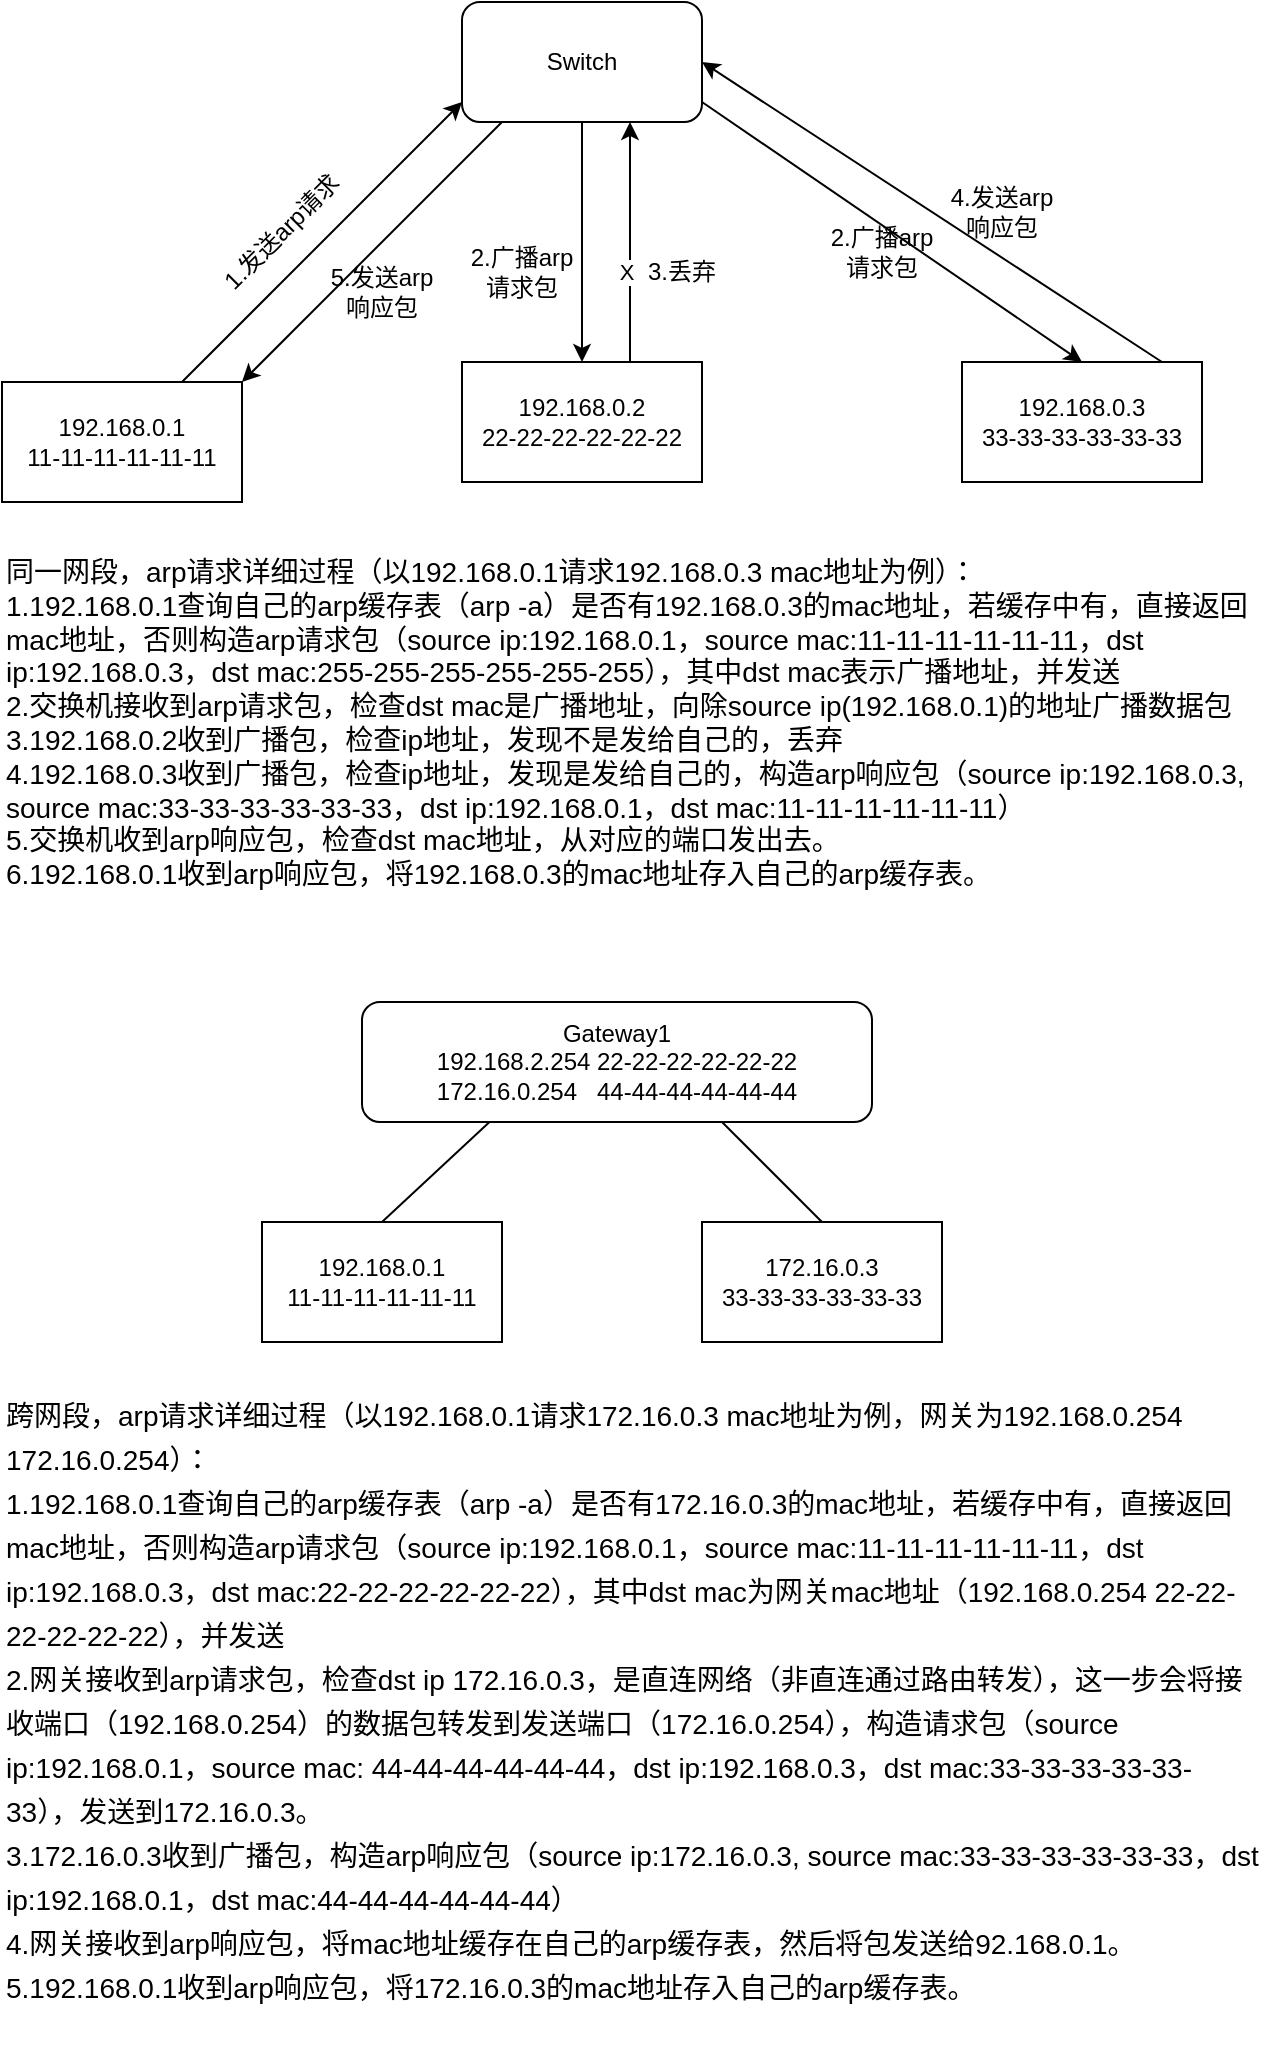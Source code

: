<mxfile version="21.6.8" type="device">
  <diagram name="第 1 页" id="jVDJFlQwxhr8-bKIK1bS">
    <mxGraphModel dx="1434" dy="844" grid="1" gridSize="10" guides="1" tooltips="1" connect="1" arrows="1" fold="1" page="1" pageScale="1" pageWidth="827" pageHeight="1169" math="0" shadow="0">
      <root>
        <mxCell id="0" />
        <mxCell id="1" parent="0" />
        <mxCell id="aPWIqvZ6gY7Wl4Hhx4ex-6" value="" style="rounded=0;orthogonalLoop=1;jettySize=auto;html=1;endArrow=classic;endFill=1;" edge="1" parent="1" source="aPWIqvZ6gY7Wl4Hhx4ex-1">
          <mxGeometry relative="1" as="geometry">
            <mxPoint x="270" y="60" as="targetPoint" />
          </mxGeometry>
        </mxCell>
        <mxCell id="aPWIqvZ6gY7Wl4Hhx4ex-1" value="192.168.0.1&lt;br&gt;11-11-11-11-11-11" style="rounded=0;whiteSpace=wrap;html=1;" vertex="1" parent="1">
          <mxGeometry x="40" y="200" width="120" height="60" as="geometry" />
        </mxCell>
        <mxCell id="aPWIqvZ6gY7Wl4Hhx4ex-8" value="" style="edgeStyle=orthogonalEdgeStyle;rounded=0;orthogonalLoop=1;jettySize=auto;html=1;entryX=0.5;entryY=0;entryDx=0;entryDy=0;endArrow=classic;endFill=1;" edge="1" parent="1" source="aPWIqvZ6gY7Wl4Hhx4ex-2" target="aPWIqvZ6gY7Wl4Hhx4ex-3">
          <mxGeometry relative="1" as="geometry">
            <mxPoint x="330" y="150" as="targetPoint" />
          </mxGeometry>
        </mxCell>
        <mxCell id="aPWIqvZ6gY7Wl4Hhx4ex-2" value="Switch" style="rounded=1;whiteSpace=wrap;html=1;" vertex="1" parent="1">
          <mxGeometry x="270" y="10" width="120" height="60" as="geometry" />
        </mxCell>
        <mxCell id="aPWIqvZ6gY7Wl4Hhx4ex-3" value="192.168.0.2&lt;br&gt;22-22-22-22-22-22" style="rounded=0;whiteSpace=wrap;html=1;" vertex="1" parent="1">
          <mxGeometry x="270" y="190" width="120" height="60" as="geometry" />
        </mxCell>
        <mxCell id="aPWIqvZ6gY7Wl4Hhx4ex-4" value="192.168.0.3&lt;br&gt;33-33-33-33-33-33" style="rounded=0;whiteSpace=wrap;html=1;" vertex="1" parent="1">
          <mxGeometry x="520" y="190" width="120" height="60" as="geometry" />
        </mxCell>
        <mxCell id="aPWIqvZ6gY7Wl4Hhx4ex-9" value="" style="endArrow=classic;html=1;rounded=0;entryX=0.5;entryY=0;entryDx=0;entryDy=0;endFill=1;" edge="1" parent="1" target="aPWIqvZ6gY7Wl4Hhx4ex-4">
          <mxGeometry width="50" height="50" relative="1" as="geometry">
            <mxPoint x="390" y="60" as="sourcePoint" />
            <mxPoint x="440" y="10" as="targetPoint" />
          </mxGeometry>
        </mxCell>
        <mxCell id="aPWIqvZ6gY7Wl4Hhx4ex-10" value="同一网段，arp请求详细过程（以192.168.0.1请求192.168.0.3 mac地址为例）：&lt;br style=&quot;font-size: 14px;&quot;&gt;1.192.168.0.1查询自己的arp缓存表（arp -a）是否有192.168.0.3的mac地址，若缓存中有，直接返回mac地址，否则构造arp请求包（source ip:192.168.0.1，source mac:11-11-11-11-11-11，dst ip:192.168.0.3，dst mac:255-255-255-255-255-255），其中dst mac表示广播地址，并发送&lt;br style=&quot;font-size: 14px;&quot;&gt;2.交换机接收到arp请求包，检查dst mac是广播地址，向除source ip(192.168.0.1)的地址广播数据包&lt;br style=&quot;font-size: 14px;&quot;&gt;3.192.168.0.2收到广播包，检查ip地址，发现不是发给自己的，丢弃&lt;br style=&quot;font-size: 14px;&quot;&gt;4.192.168.0.3收到广播包，检查ip地址，发现是发给自己的，构造arp响应包（source ip:192.168.0.3, source mac:33-33-33-33-33-33，dst ip:192.168.0.1，dst mac:11-11-11-11-11-11）&lt;br style=&quot;font-size: 14px;&quot;&gt;5.交换机收到arp响应包，检查dst mac地址，从对应的端口发出去。&lt;br style=&quot;font-size: 14px;&quot;&gt;6.192.168.0.1收到arp响应包，将192.168.0.3的mac地址存入自己的arp缓存表。" style="text;strokeColor=none;align=left;fillColor=none;html=1;verticalAlign=top;whiteSpace=wrap;rounded=0;fontSize=14;" vertex="1" parent="1">
          <mxGeometry x="40" y="280" width="630" height="190" as="geometry" />
        </mxCell>
        <mxCell id="aPWIqvZ6gY7Wl4Hhx4ex-11" value="1.发送arp请求" style="text;strokeColor=none;align=center;fillColor=none;html=1;verticalAlign=middle;whiteSpace=wrap;rounded=0;rotation=-45;" vertex="1" parent="1">
          <mxGeometry x="130" y="110" width="100" height="30" as="geometry" />
        </mxCell>
        <mxCell id="aPWIqvZ6gY7Wl4Hhx4ex-12" value="2.广播arp请求包" style="text;strokeColor=none;align=center;fillColor=none;html=1;verticalAlign=middle;whiteSpace=wrap;rounded=0;" vertex="1" parent="1">
          <mxGeometry x="270" y="130" width="60" height="30" as="geometry" />
        </mxCell>
        <mxCell id="aPWIqvZ6gY7Wl4Hhx4ex-13" value="2.广播arp请求包" style="text;strokeColor=none;align=center;fillColor=none;html=1;verticalAlign=middle;whiteSpace=wrap;rounded=0;" vertex="1" parent="1">
          <mxGeometry x="450" y="120" width="60" height="30" as="geometry" />
        </mxCell>
        <mxCell id="aPWIqvZ6gY7Wl4Hhx4ex-14" value="" style="endArrow=classic;html=1;rounded=0;entryX=0.7;entryY=1;entryDx=0;entryDy=0;entryPerimeter=0;" edge="1" parent="1" target="aPWIqvZ6gY7Wl4Hhx4ex-2">
          <mxGeometry width="50" height="50" relative="1" as="geometry">
            <mxPoint x="354" y="190" as="sourcePoint" />
            <mxPoint x="400" y="140" as="targetPoint" />
          </mxGeometry>
        </mxCell>
        <mxCell id="aPWIqvZ6gY7Wl4Hhx4ex-16" value="X" style="edgeLabel;html=1;align=center;verticalAlign=middle;resizable=0;points=[];" vertex="1" connectable="0" parent="aPWIqvZ6gY7Wl4Hhx4ex-14">
          <mxGeometry x="-0.25" y="2" relative="1" as="geometry">
            <mxPoint as="offset" />
          </mxGeometry>
        </mxCell>
        <mxCell id="aPWIqvZ6gY7Wl4Hhx4ex-17" value="3.丢弃" style="text;strokeColor=none;align=center;fillColor=none;html=1;verticalAlign=middle;whiteSpace=wrap;rounded=0;" vertex="1" parent="1">
          <mxGeometry x="350" y="130" width="60" height="30" as="geometry" />
        </mxCell>
        <mxCell id="aPWIqvZ6gY7Wl4Hhx4ex-18" value="" style="endArrow=classic;html=1;rounded=0;entryX=1;entryY=0.5;entryDx=0;entryDy=0;" edge="1" parent="1" target="aPWIqvZ6gY7Wl4Hhx4ex-2">
          <mxGeometry width="50" height="50" relative="1" as="geometry">
            <mxPoint x="620" y="190" as="sourcePoint" />
            <mxPoint x="670" y="140" as="targetPoint" />
          </mxGeometry>
        </mxCell>
        <mxCell id="aPWIqvZ6gY7Wl4Hhx4ex-19" value="4.发送arp响应包" style="text;strokeColor=none;align=center;fillColor=none;html=1;verticalAlign=middle;whiteSpace=wrap;rounded=0;" vertex="1" parent="1">
          <mxGeometry x="510" y="100" width="60" height="30" as="geometry" />
        </mxCell>
        <mxCell id="aPWIqvZ6gY7Wl4Hhx4ex-20" value="" style="endArrow=classic;html=1;rounded=0;entryX=1;entryY=0;entryDx=0;entryDy=0;" edge="1" parent="1" target="aPWIqvZ6gY7Wl4Hhx4ex-1">
          <mxGeometry width="50" height="50" relative="1" as="geometry">
            <mxPoint x="290" y="70" as="sourcePoint" />
            <mxPoint x="240" y="120" as="targetPoint" />
          </mxGeometry>
        </mxCell>
        <mxCell id="aPWIqvZ6gY7Wl4Hhx4ex-21" value="5.发送arp响应包" style="text;strokeColor=none;align=center;fillColor=none;html=1;verticalAlign=middle;whiteSpace=wrap;rounded=0;" vertex="1" parent="1">
          <mxGeometry x="200" y="140" width="60" height="30" as="geometry" />
        </mxCell>
        <mxCell id="aPWIqvZ6gY7Wl4Hhx4ex-23" value="192.168.0.1&lt;br&gt;11-11-11-11-11-11" style="rounded=0;whiteSpace=wrap;html=1;" vertex="1" parent="1">
          <mxGeometry x="170" y="620" width="120" height="60" as="geometry" />
        </mxCell>
        <mxCell id="aPWIqvZ6gY7Wl4Hhx4ex-25" value="Gateway1&lt;br&gt;&lt;div style=&quot;text-align: left;&quot;&gt;&lt;span style=&quot;background-color: initial;&quot;&gt;192.168.2.254 22-22-22-22-22-22&lt;/span&gt;&lt;/div&gt;&lt;div style=&quot;text-align: left;&quot;&gt;172.16.0.254&amp;nbsp; &amp;nbsp;44-44-44-44-44-44&lt;span style=&quot;background-color: initial;&quot;&gt;&lt;br&gt;&lt;/span&gt;&lt;/div&gt;" style="rounded=1;whiteSpace=wrap;html=1;" vertex="1" parent="1">
          <mxGeometry x="220" y="510" width="255" height="60" as="geometry" />
        </mxCell>
        <mxCell id="aPWIqvZ6gY7Wl4Hhx4ex-27" value="172.16.0.3&lt;br&gt;33-33-33-33-33-33" style="rounded=0;whiteSpace=wrap;html=1;" vertex="1" parent="1">
          <mxGeometry x="390" y="620" width="120" height="60" as="geometry" />
        </mxCell>
        <mxCell id="aPWIqvZ6gY7Wl4Hhx4ex-40" value="" style="endArrow=none;html=1;rounded=0;entryX=0.25;entryY=1;entryDx=0;entryDy=0;exitX=0.5;exitY=0;exitDx=0;exitDy=0;" edge="1" parent="1" source="aPWIqvZ6gY7Wl4Hhx4ex-23" target="aPWIqvZ6gY7Wl4Hhx4ex-25">
          <mxGeometry width="50" height="50" relative="1" as="geometry">
            <mxPoint x="115" y="650" as="sourcePoint" />
            <mxPoint x="165" y="600" as="targetPoint" />
          </mxGeometry>
        </mxCell>
        <mxCell id="aPWIqvZ6gY7Wl4Hhx4ex-42" value="" style="endArrow=none;html=1;rounded=0;entryX=0.5;entryY=0;entryDx=0;entryDy=0;" edge="1" parent="1" target="aPWIqvZ6gY7Wl4Hhx4ex-27">
          <mxGeometry width="50" height="50" relative="1" as="geometry">
            <mxPoint x="400" y="570" as="sourcePoint" />
            <mxPoint x="580" y="620" as="targetPoint" />
          </mxGeometry>
        </mxCell>
        <mxCell id="aPWIqvZ6gY7Wl4Hhx4ex-47" value="&lt;div style=&quot;margin: 0px; padding: 0px; border: 0px; line-height: 1.571em; font-family: gotham, helvetica, arial, sans-serif; font-size: 14px;&quot;&gt;跨网段，arp请求详细过程（以192.168.0.1请求172.16.0.3 mac地址为例，网关为192.168.0.254 172.16.0.254）：&lt;br data-mce-bogus=&quot;1&quot;&gt;&lt;/div&gt;&lt;div style=&quot;margin: 0px; padding: 0px; border: 0px; line-height: 1.571em; font-family: gotham, helvetica, arial, sans-serif; font-size: 14px;&quot;&gt;1.192.168.0.1查询自己的arp缓存表（arp -a）是否有172.16.0.3的mac地址，若缓存中有，直接返回mac地址，否则构造arp请求包（source ip:192.168.0.1，source mac:11-11-11-11-11-11，dst ip:192.168.0.3，dst mac:22-22-22-22-22-22），其中dst mac为网关mac地址（192.168.0.254 22-22-22-22-22-22），并发送&lt;br clear=&quot;none&quot;&gt;&lt;span style=&quot;line-height: 1.571em;&quot;&gt;2.网关接收到arp请求包，检查dst ip 172.16.0.3，是直连网络（非直连通过路由转发），这一步会将接收端口（192.168.0.254）的数据包转发到发送端口（172.16.0.254），构造请求包（source ip:192.168.0.1，source mac: 44-44-44-44-44-44，dst ip:192.168.0.3，dst mac:33-33-33-33-33-33），发送到172.16.0.3。&lt;/span&gt;&lt;br clear=&quot;none&quot;&gt;&lt;span style=&quot;line-height: 1.571em;&quot;&gt;3.172.16.0.3收到广播包，构造arp响应包（source ip:172.16.0.3, source mac:33-33-33-33-33-33，dst ip:192.168.0.1，dst mac:44-44-44-44-44-44）&lt;/span&gt;&lt;/div&gt;&lt;div style=&quot;margin: 0px; padding: 0px; border: 0px; line-height: 1.571em; font-family: gotham, helvetica, arial, sans-serif; font-size: 14px;&quot;&gt;&lt;span style=&quot;line-height: 1.571em;&quot;&gt;&lt;/span&gt;4.网关接收到arp响应包，将mac地址缓存在自己的arp缓存表，然后将包发送给92.168.0.1。&lt;br clear=&quot;none&quot;&gt;&lt;span style=&quot;line-height: 1.571em;&quot;&gt;5.192.168.0.1收到arp响应包，将172.16.0.3的mac地址存入自己的arp缓存表。&lt;/span&gt;&lt;br data-mce-bogus=&quot;1&quot;&gt;&lt;/div&gt;&lt;div style=&quot;margin: 0px; padding: 0px; border: 0px; line-height: 1.571em; font-family: gotham, helvetica, arial, sans-serif; font-size: 14px;&quot;&gt;&lt;br style=&quot;color: rgb(56, 56, 56);&quot;&gt;&lt;/div&gt;" style="text;strokeColor=none;align=left;fillColor=none;html=1;verticalAlign=top;whiteSpace=wrap;rounded=0;" vertex="1" parent="1">
          <mxGeometry x="40" y="700" width="630" height="340" as="geometry" />
        </mxCell>
      </root>
    </mxGraphModel>
  </diagram>
</mxfile>
